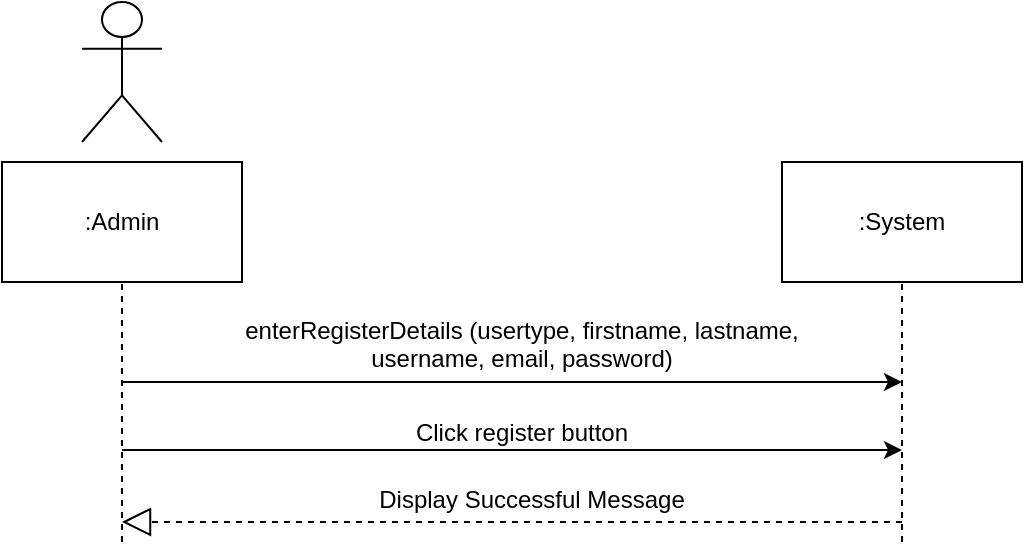 <mxfile version="10.6.7" type="google"><diagram id="qlTSOGWhOxK1_mTVoEYj" name="Page-1"><mxGraphModel dx="840" dy="452" grid="1" gridSize="10" guides="1" tooltips="1" connect="1" arrows="1" fold="1" page="1" pageScale="1" pageWidth="850" pageHeight="1100" math="0" shadow="0"><root><mxCell id="0"/><mxCell id="1" parent="0"/><mxCell id="MrnjjqMWhQRir6Ah4KRS-1" value="" style="endArrow=none;dashed=1;html=1;entryX=0.5;entryY=1;entryDx=0;entryDy=0;" parent="1" target="MrnjjqMWhQRir6Ah4KRS-3" edge="1"><mxGeometry width="50" height="50" relative="1" as="geometry"><mxPoint x="260" y="300" as="sourcePoint"/><mxPoint x="259.5" y="160" as="targetPoint"/></mxGeometry></mxCell><mxCell id="MrnjjqMWhQRir6Ah4KRS-2" value="Actor" style="shape=umlActor;verticalLabelPosition=bottom;labelBackgroundColor=#ffffff;verticalAlign=top;html=1;outlineConnect=0;noLabel=1;" parent="1" vertex="1"><mxGeometry x="240" y="30" width="40" height="70" as="geometry"/></mxCell><mxCell id="MrnjjqMWhQRir6Ah4KRS-3" value=":Admin" style="rounded=0;whiteSpace=wrap;html=1;" parent="1" vertex="1"><mxGeometry x="200" y="110" width="120" height="60" as="geometry"/></mxCell><mxCell id="MrnjjqMWhQRir6Ah4KRS-4" value=":System" style="rounded=0;whiteSpace=wrap;html=1;" parent="1" vertex="1"><mxGeometry x="590" y="110" width="120" height="60" as="geometry"/></mxCell><mxCell id="MrnjjqMWhQRir6Ah4KRS-5" value="" style="endArrow=none;dashed=1;html=1;entryX=0.5;entryY=1;entryDx=0;entryDy=0;" parent="1" target="MrnjjqMWhQRir6Ah4KRS-4" edge="1"><mxGeometry width="50" height="50" relative="1" as="geometry"><mxPoint x="650" y="300" as="sourcePoint"/><mxPoint x="690" y="180" as="targetPoint"/></mxGeometry></mxCell><mxCell id="MrnjjqMWhQRir6Ah4KRS-6" value="" style="endArrow=block;dashed=1;endFill=0;endSize=12;html=1;" parent="1" edge="1"><mxGeometry width="160" relative="1" as="geometry"><mxPoint x="650" y="290" as="sourcePoint"/><mxPoint x="260" y="290" as="targetPoint"/></mxGeometry></mxCell><mxCell id="MrnjjqMWhQRir6Ah4KRS-7" value="Display Successful Message&#10;" style="text;align=center;fontStyle=0;verticalAlign=middle;spacingLeft=3;spacingRight=3;strokeColor=none;rotatable=0;points=[[0,0.5],[1,0.5]];portConstraint=eastwest;fontSize=12;" parent="1" vertex="1"><mxGeometry x="425" y="280" width="80" height="10" as="geometry"/></mxCell><mxCell id="MrnjjqMWhQRir6Ah4KRS-8" value="" style="endArrow=classic;html=1;fontSize=12;" parent="1" edge="1"><mxGeometry width="50" height="50" relative="1" as="geometry"><mxPoint x="260" y="220" as="sourcePoint"/><mxPoint x="650" y="220" as="targetPoint"/></mxGeometry></mxCell><mxCell id="MrnjjqMWhQRir6Ah4KRS-9" value="enterRegisterDetails (usertype, firstname, lastname,&#10;username, email, password)" style="text;align=center;fontStyle=0;verticalAlign=middle;spacingLeft=3;spacingRight=3;strokeColor=none;rotatable=0;points=[[0,0.5],[1,0.5]];portConstraint=eastwest;fontSize=12;" parent="1" vertex="1"><mxGeometry x="420" y="200" width="80" as="geometry"/></mxCell><mxCell id="MrnjjqMWhQRir6Ah4KRS-10" value="" style="endArrow=classic;html=1;fontSize=12;" parent="1" edge="1"><mxGeometry width="50" height="50" relative="1" as="geometry"><mxPoint x="260" y="254" as="sourcePoint"/><mxPoint x="650" y="254" as="targetPoint"/></mxGeometry></mxCell><mxCell id="MrnjjqMWhQRir6Ah4KRS-11" value="Click register button" style="text;align=center;fontStyle=0;verticalAlign=middle;spacingLeft=3;spacingRight=3;strokeColor=none;rotatable=0;points=[[0,0.5],[1,0.5]];portConstraint=eastwest;fontSize=12;" parent="1" vertex="1"><mxGeometry x="420" y="244" width="80" as="geometry"/></mxCell></root></mxGraphModel></diagram></mxfile>